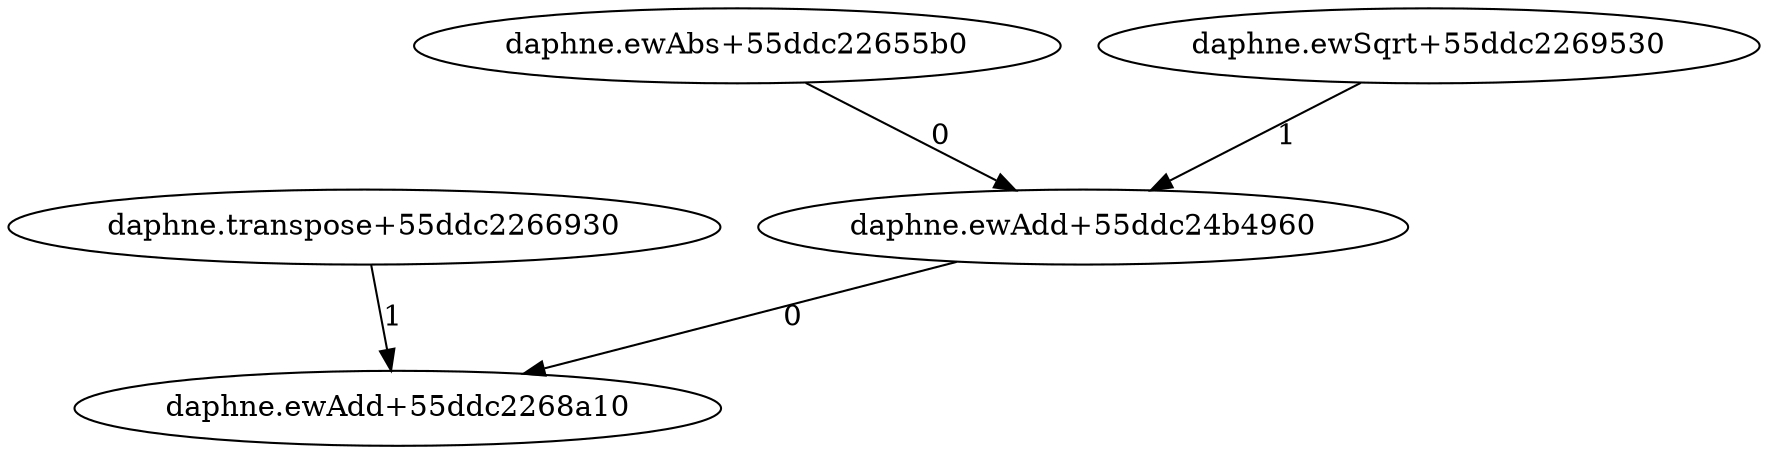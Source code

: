 digraph G {
"daphne.ewAdd+55ddc24b4960" -> "daphne.ewAdd+55ddc2268a10" [label="0"];
"daphne.transpose+55ddc2266930" -> "daphne.ewAdd+55ddc2268a10" [label="1"];
"daphne.ewAbs+55ddc22655b0" -> "daphne.ewAdd+55ddc24b4960" [label="0"];
"daphne.ewSqrt+55ddc2269530" -> "daphne.ewAdd+55ddc24b4960" [label="1"];
}